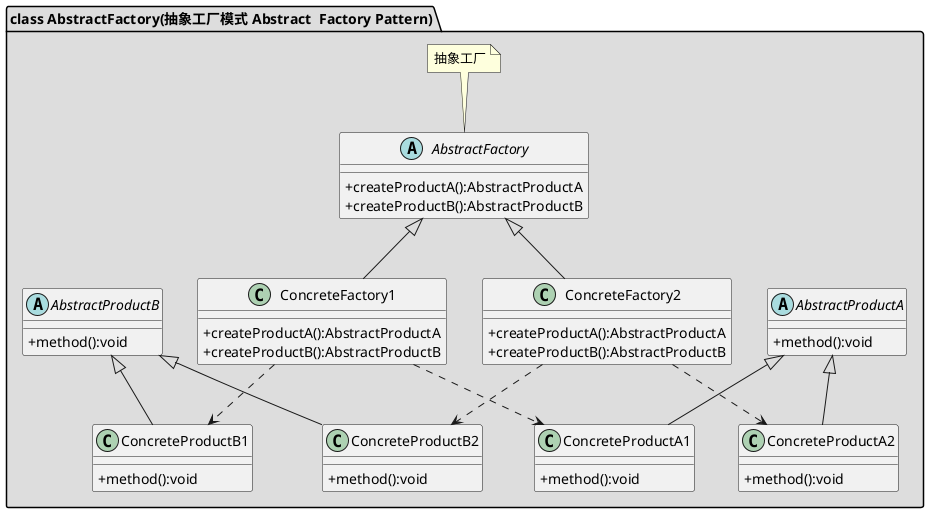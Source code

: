 @startuml
skinparam classAttributeIconSize 0

package "class AbstractFactory(抽象工厂模式 Abstract  Factory Pattern)" #DDDDDD {
    abstract class AbstractProductA
    {
    +method():void
    }

    abstract class AbstractProductB
    {
    +method():void
    }

    class ConcreteProductA1
    {
    +method():void
    }

    class ConcreteProductA2
    {
    +method():void
    }

    class ConcreteProductB1
    {
    +method():void
    }

    class ConcreteProductB2
    {
    +method():void
    }

    abstract class AbstractFactory
    {
    +createProductA():AbstractProductA
    +createProductB():AbstractProductB
    }
    note top of AbstractFactory: 抽象工厂

    class ConcreteFactory1
    {
    +createProductA():AbstractProductA
    +createProductB():AbstractProductB
    }

    class ConcreteFactory2
    {
    +createProductA():AbstractProductA
    +createProductB():AbstractProductB
    }

    AbstractProductA <|-- ConcreteProductA1
    AbstractProductA <|-- ConcreteProductA2
    AbstractProductB <|-- ConcreteProductB1
    AbstractProductB <|-- ConcreteProductB2
    AbstractFactory <|-- ConcreteFactory1
    AbstractFactory <|-- ConcreteFactory2
    ConcreteFactory1 ..> ConcreteProductA1
    ConcreteFactory1 ..> ConcreteProductB1
    ConcreteFactory2 ..> ConcreteProductA2
    ConcreteFactory2 ..> ConcreteProductB2
}
@enduml
